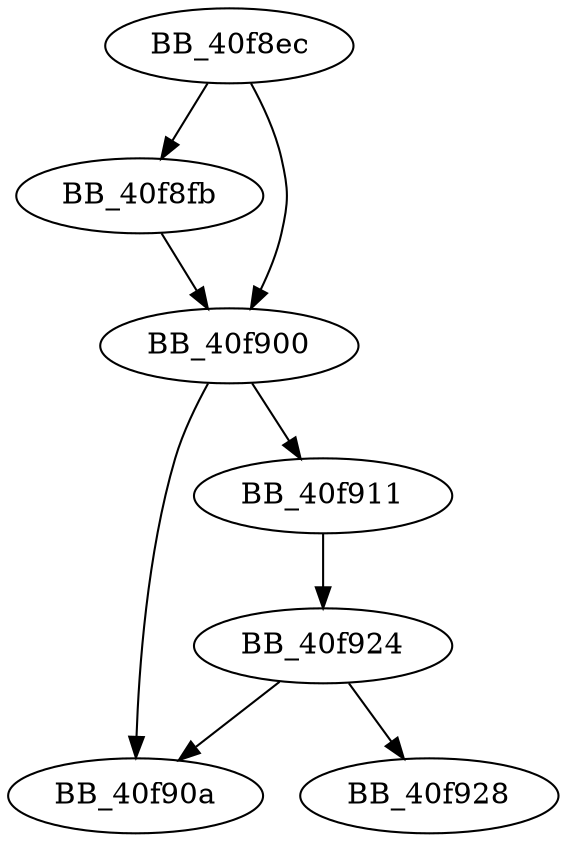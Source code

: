 DiGraph __putwch_nolock{
BB_40f8ec->BB_40f8fb
BB_40f8ec->BB_40f900
BB_40f8fb->BB_40f900
BB_40f900->BB_40f90a
BB_40f900->BB_40f911
BB_40f911->BB_40f924
BB_40f924->BB_40f90a
BB_40f924->BB_40f928
}
